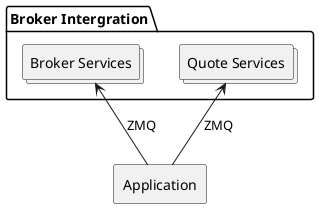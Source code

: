 @startuml
rectangle "Application" as app
package "Broker Intergration" as broker_int {
    collections "Quote Services" as quote_srv
    collections "Broker Services" as broker_srv
}
app -u-> quote_srv : ZMQ
app -u-> broker_srv : ZMQ
@enduml
